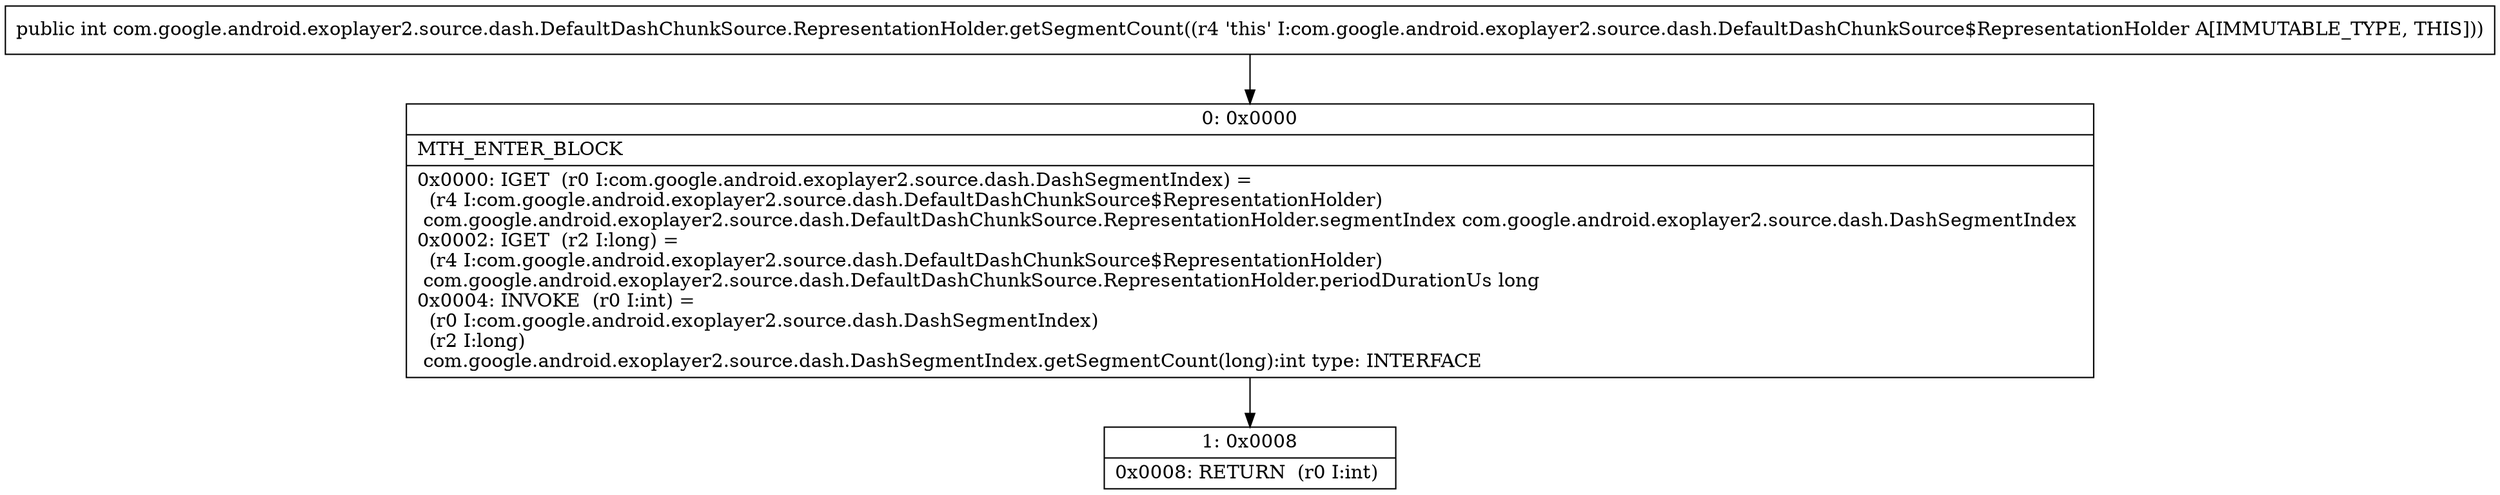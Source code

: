 digraph "CFG forcom.google.android.exoplayer2.source.dash.DefaultDashChunkSource.RepresentationHolder.getSegmentCount()I" {
Node_0 [shape=record,label="{0\:\ 0x0000|MTH_ENTER_BLOCK\l|0x0000: IGET  (r0 I:com.google.android.exoplayer2.source.dash.DashSegmentIndex) = \l  (r4 I:com.google.android.exoplayer2.source.dash.DefaultDashChunkSource$RepresentationHolder)\l com.google.android.exoplayer2.source.dash.DefaultDashChunkSource.RepresentationHolder.segmentIndex com.google.android.exoplayer2.source.dash.DashSegmentIndex \l0x0002: IGET  (r2 I:long) = \l  (r4 I:com.google.android.exoplayer2.source.dash.DefaultDashChunkSource$RepresentationHolder)\l com.google.android.exoplayer2.source.dash.DefaultDashChunkSource.RepresentationHolder.periodDurationUs long \l0x0004: INVOKE  (r0 I:int) = \l  (r0 I:com.google.android.exoplayer2.source.dash.DashSegmentIndex)\l  (r2 I:long)\l com.google.android.exoplayer2.source.dash.DashSegmentIndex.getSegmentCount(long):int type: INTERFACE \l}"];
Node_1 [shape=record,label="{1\:\ 0x0008|0x0008: RETURN  (r0 I:int) \l}"];
MethodNode[shape=record,label="{public int com.google.android.exoplayer2.source.dash.DefaultDashChunkSource.RepresentationHolder.getSegmentCount((r4 'this' I:com.google.android.exoplayer2.source.dash.DefaultDashChunkSource$RepresentationHolder A[IMMUTABLE_TYPE, THIS])) }"];
MethodNode -> Node_0;
Node_0 -> Node_1;
}

